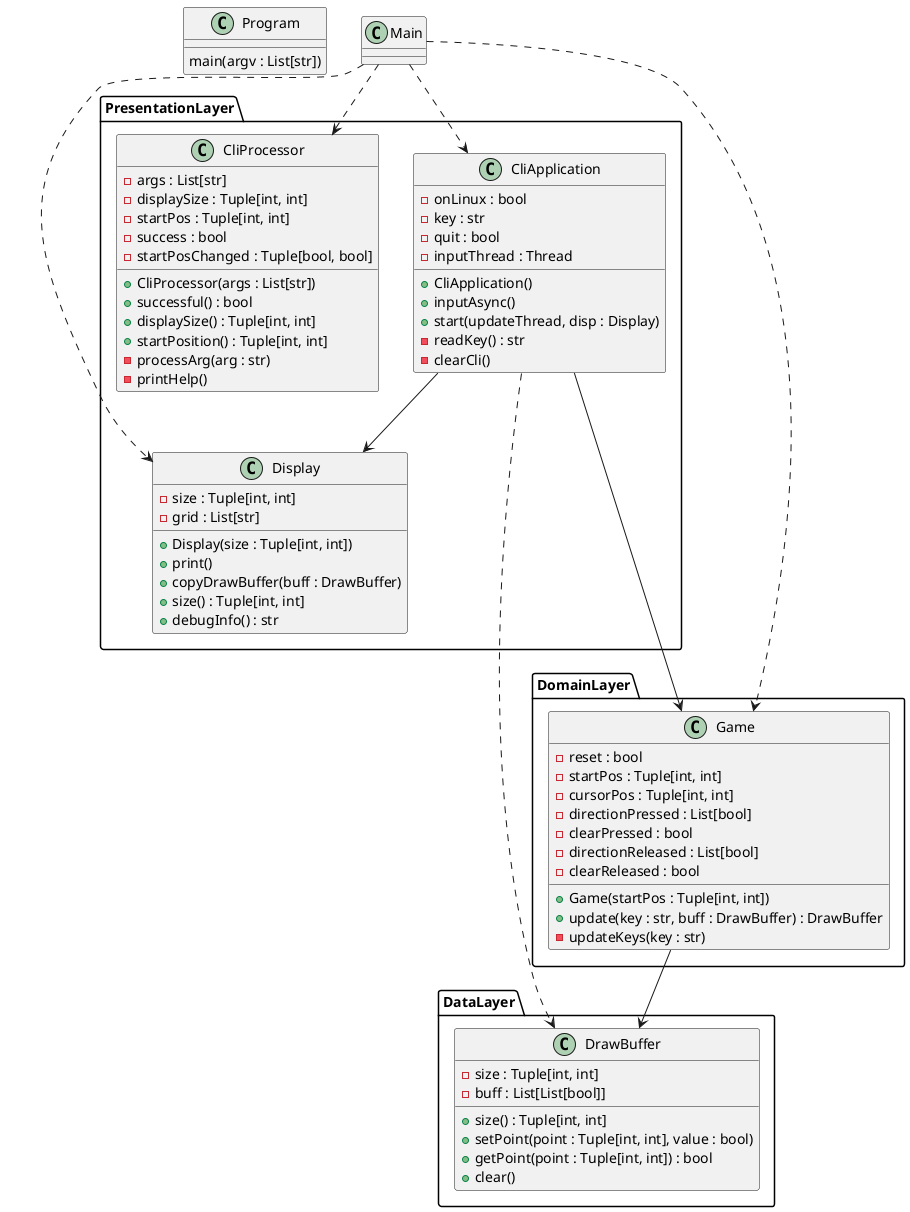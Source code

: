 @startuml etch-a-sketch-class

class Program {
    main(argv : List[str])
}

namespace PresentationLayer {
    class Display {
        - size : Tuple[int, int]
        - grid : List[str]

        + Display(size : Tuple[int, int])
        + print()
        + copyDrawBuffer(buff : DrawBuffer)
        + size() : Tuple[int, int]
        + debugInfo() : str
    }

    class CliApplication {
        - onLinux : bool
        - key : str
        - quit : bool
        - inputThread : Thread

        + CliApplication()
        + inputAsync()
        + start(updateThread, disp : Display)
        - readKey() : str
        - clearCli()
    }

    class CliProcessor {
        - args : List[str]
        - displaySize : Tuple[int, int]
        - startPos : Tuple[int, int]
        - success : bool
        - startPosChanged : Tuple[bool, bool]

        + CliProcessor(args : List[str])
        + successful() : bool
        + displaySize() : Tuple[int, int]
        + startPosition() : Tuple[int, int]
        - processArg(arg : str)
        - printHelp()
    }

    CliApplication --> Display
}

namespace DomainLayer {
    class Game {
        - reset : bool
        - startPos : Tuple[int, int]
        - cursorPos : Tuple[int, int]
        - directionPressed : List[bool]
        - clearPressed : bool
        - directionReleased : List[bool]
        - clearReleased : bool
        
        + Game(startPos : Tuple[int, int])
        + update(key : str, buff : DrawBuffer) : DrawBuffer
        - updateKeys(key : str)
    }
}

namespace DataLayer {
    class DrawBuffer {
        - size : Tuple[int, int]
        - buff : List[List[bool]]

        + size() : Tuple[int, int]
        + setPoint(point : Tuple[int, int], value : bool)
        + getPoint(point : Tuple[int, int]) : bool
        + clear()
    }
}

Main ..> PresentationLayer.CliProcessor
Main ..> PresentationLayer.CliApplication
Main ...> PresentationLayer.Display
Main ....> DomainLayer.Game
PresentationLayer.CliApplication ...> DataLayer.DrawBuffer
PresentationLayer.CliApplication --> DomainLayer.Game
DomainLayer.Game --> DataLayer.DrawBuffer

@enduml

@startuml etch-a-sketch-seq

actor Player

box PresentationLayer

participant CliApplication
participant Display

endbox

box DomainLayer

participant Game

end box

box DataLayer

entity DrawBuffer

end box

== Main Loop ==

alt main thread

loop until quit

CliApplication -> Game : update(current draw buffer)
Game -> DrawBuffer : set points, clear points, etc
Game --> CliApplication : new draw buffer
CliApplication -> Display : copyDrawBuffer(drawBuffer)

loop all rows

loop all columns

Display -> DrawBuffer : getPoint((col, row))
DrawBuffer --> Display : value at point

end

end

CliApplication -> Display : print()
Display --> Player : output

end

else key update thread

loop until quit

CliApplication -> Player : getch()
Player --> CliApplication : key

end

end

== Movement ==

Player -> CliApplication : wasd pressed
CliApplication -> Game : update(key, currBuff)
Game -> Game : updateKeys - pressed set
CliApplication -> Game : update(key, currBuff)
Game -> Game : updateKeys - released set
Game -> Game : do game logic stuff
Game --> CliApplication : new buffer

== Clearing ==

Player -> CliApplication : e pressed
CliApplication -> Game : update(key, currBuf)
Game -> Game : updateKeys - pressed set
CliApplication -> Game : update(key, currBuf)
Game -> Game : updateKeys - released set
Game -> DrawBuffer : clear()
Game --> CliApplication : new (cleared) buffer

== Quiting ==

Player -> CliApplication : q pressed
CliApplication -> CliApplication : quit = true

@enduml
